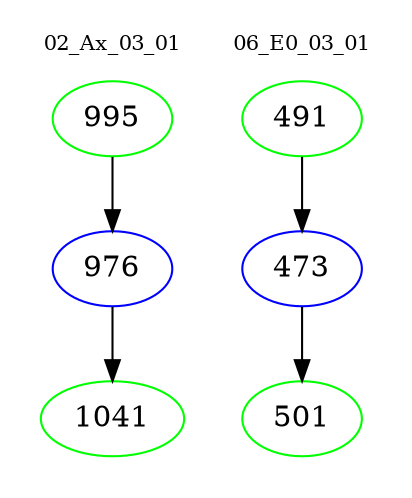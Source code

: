digraph{
subgraph cluster_0 {
color = white
label = "02_Ax_03_01";
fontsize=10;
T0_995 [label="995", color="green"]
T0_995 -> T0_976 [color="black"]
T0_976 [label="976", color="blue"]
T0_976 -> T0_1041 [color="black"]
T0_1041 [label="1041", color="green"]
}
subgraph cluster_1 {
color = white
label = "06_E0_03_01";
fontsize=10;
T1_491 [label="491", color="green"]
T1_491 -> T1_473 [color="black"]
T1_473 [label="473", color="blue"]
T1_473 -> T1_501 [color="black"]
T1_501 [label="501", color="green"]
}
}
